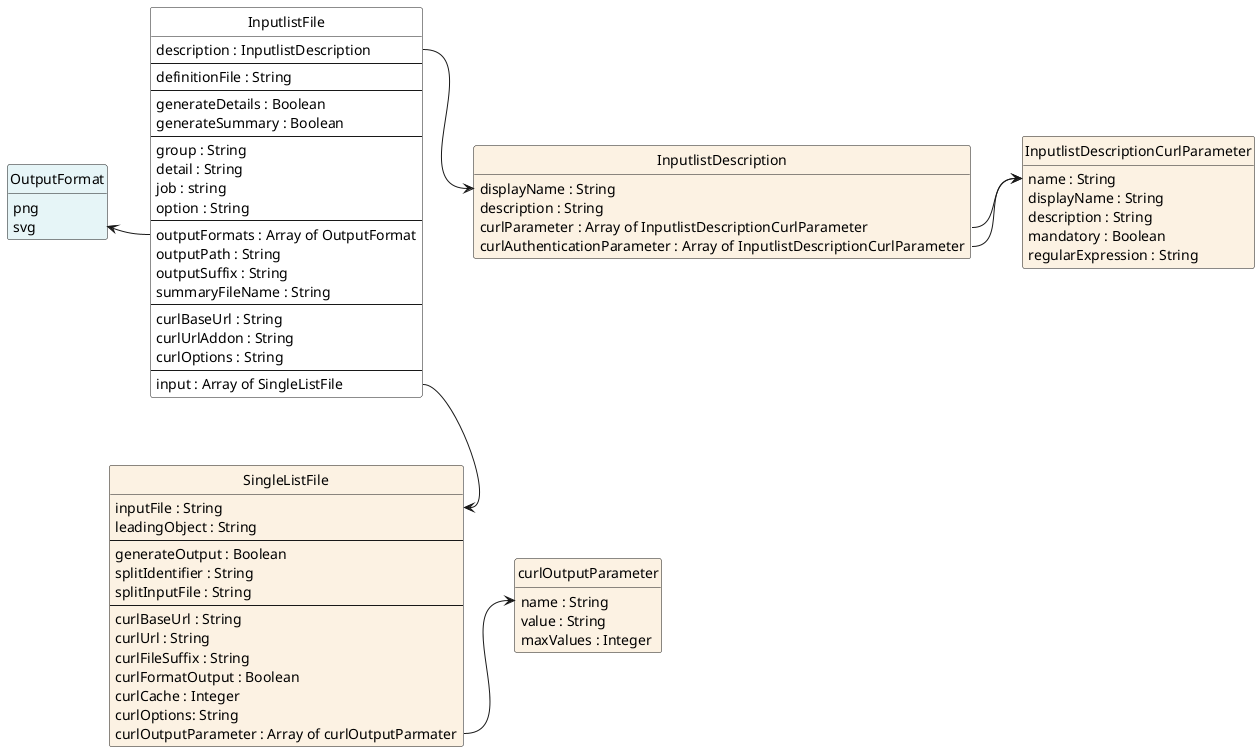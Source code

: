 @startuml
hide circle
hide methods
hide stereotype
'skinparam linetype polyline
show <<Enumeration>> stereotype
skinparam class {
   BackgroundColor<<Enumeration>> #E6F5F7
   BackgroundColor<<Ref>> #FFFFE0
   BackgroundColor<<Pivot>> #FFFFFFF
   BackgroundColor #FCF2E3
}

class OutputFormat <<Enumeration>> {
    png
    svg
}

class InputlistDescription {
    displayName : String
    description : String
    curlParameter : Array of InputlistDescriptionCurlParameter
    curlAuthenticationParameter : Array of InputlistDescriptionCurlParameter
}

class InputlistDescriptionCurlParameter {
    name : String
    displayName : String
    description : String
    mandatory : Boolean
    regularExpression : String
}

class InputlistFile  <<Pivot>> {
  description : InputlistDescription
  --
  definitionFile : String
  --
  generateDetails : Boolean 
  generateSummary : Boolean
  --
  group : String
  detail : String
  job : string
  option : String
  --
  outputFormats : Array of OutputFormat 
  outputPath : String
  outputSuffix : String
  summaryFileName : String
  --
  curlBaseUrl : String
  curlUrlAddon : String 
  curlOptions : String
  --
  input : Array of SingleListFile
}

class curlOutputParameter {
    name : String
    value : String
    maxValues : Integer
}

class SingleListFile {
    inputFile : String
    leadingObject : String
    ---
	generateOutput : Boolean
    splitIdentifier : String
    splitInputFile : String
    ---
    curlBaseUrl : String
    curlUrl : String
    curlFileSuffix : String
    curlFormatOutput : Boolean
	curlCache : Integer
    curlOptions: String
	curlOutputParameter : Array of curlOutputParmater
}

InputlistFile::input --> SingleListFile::inputFile
InputlistFile::outputFormats -left-> OutputFormat
InputlistFile::description -right-> InputlistDescription::displayName
InputlistDescription::curlParameter -right-> InputlistDescriptionCurlParameter::name
InputlistDescription::curlAuthenticationParameter -right-> InputlistDescriptionCurlParameter::name
SingleListFile::curlOutputParameter -right-> curlOutputParameter::name

@enduml
